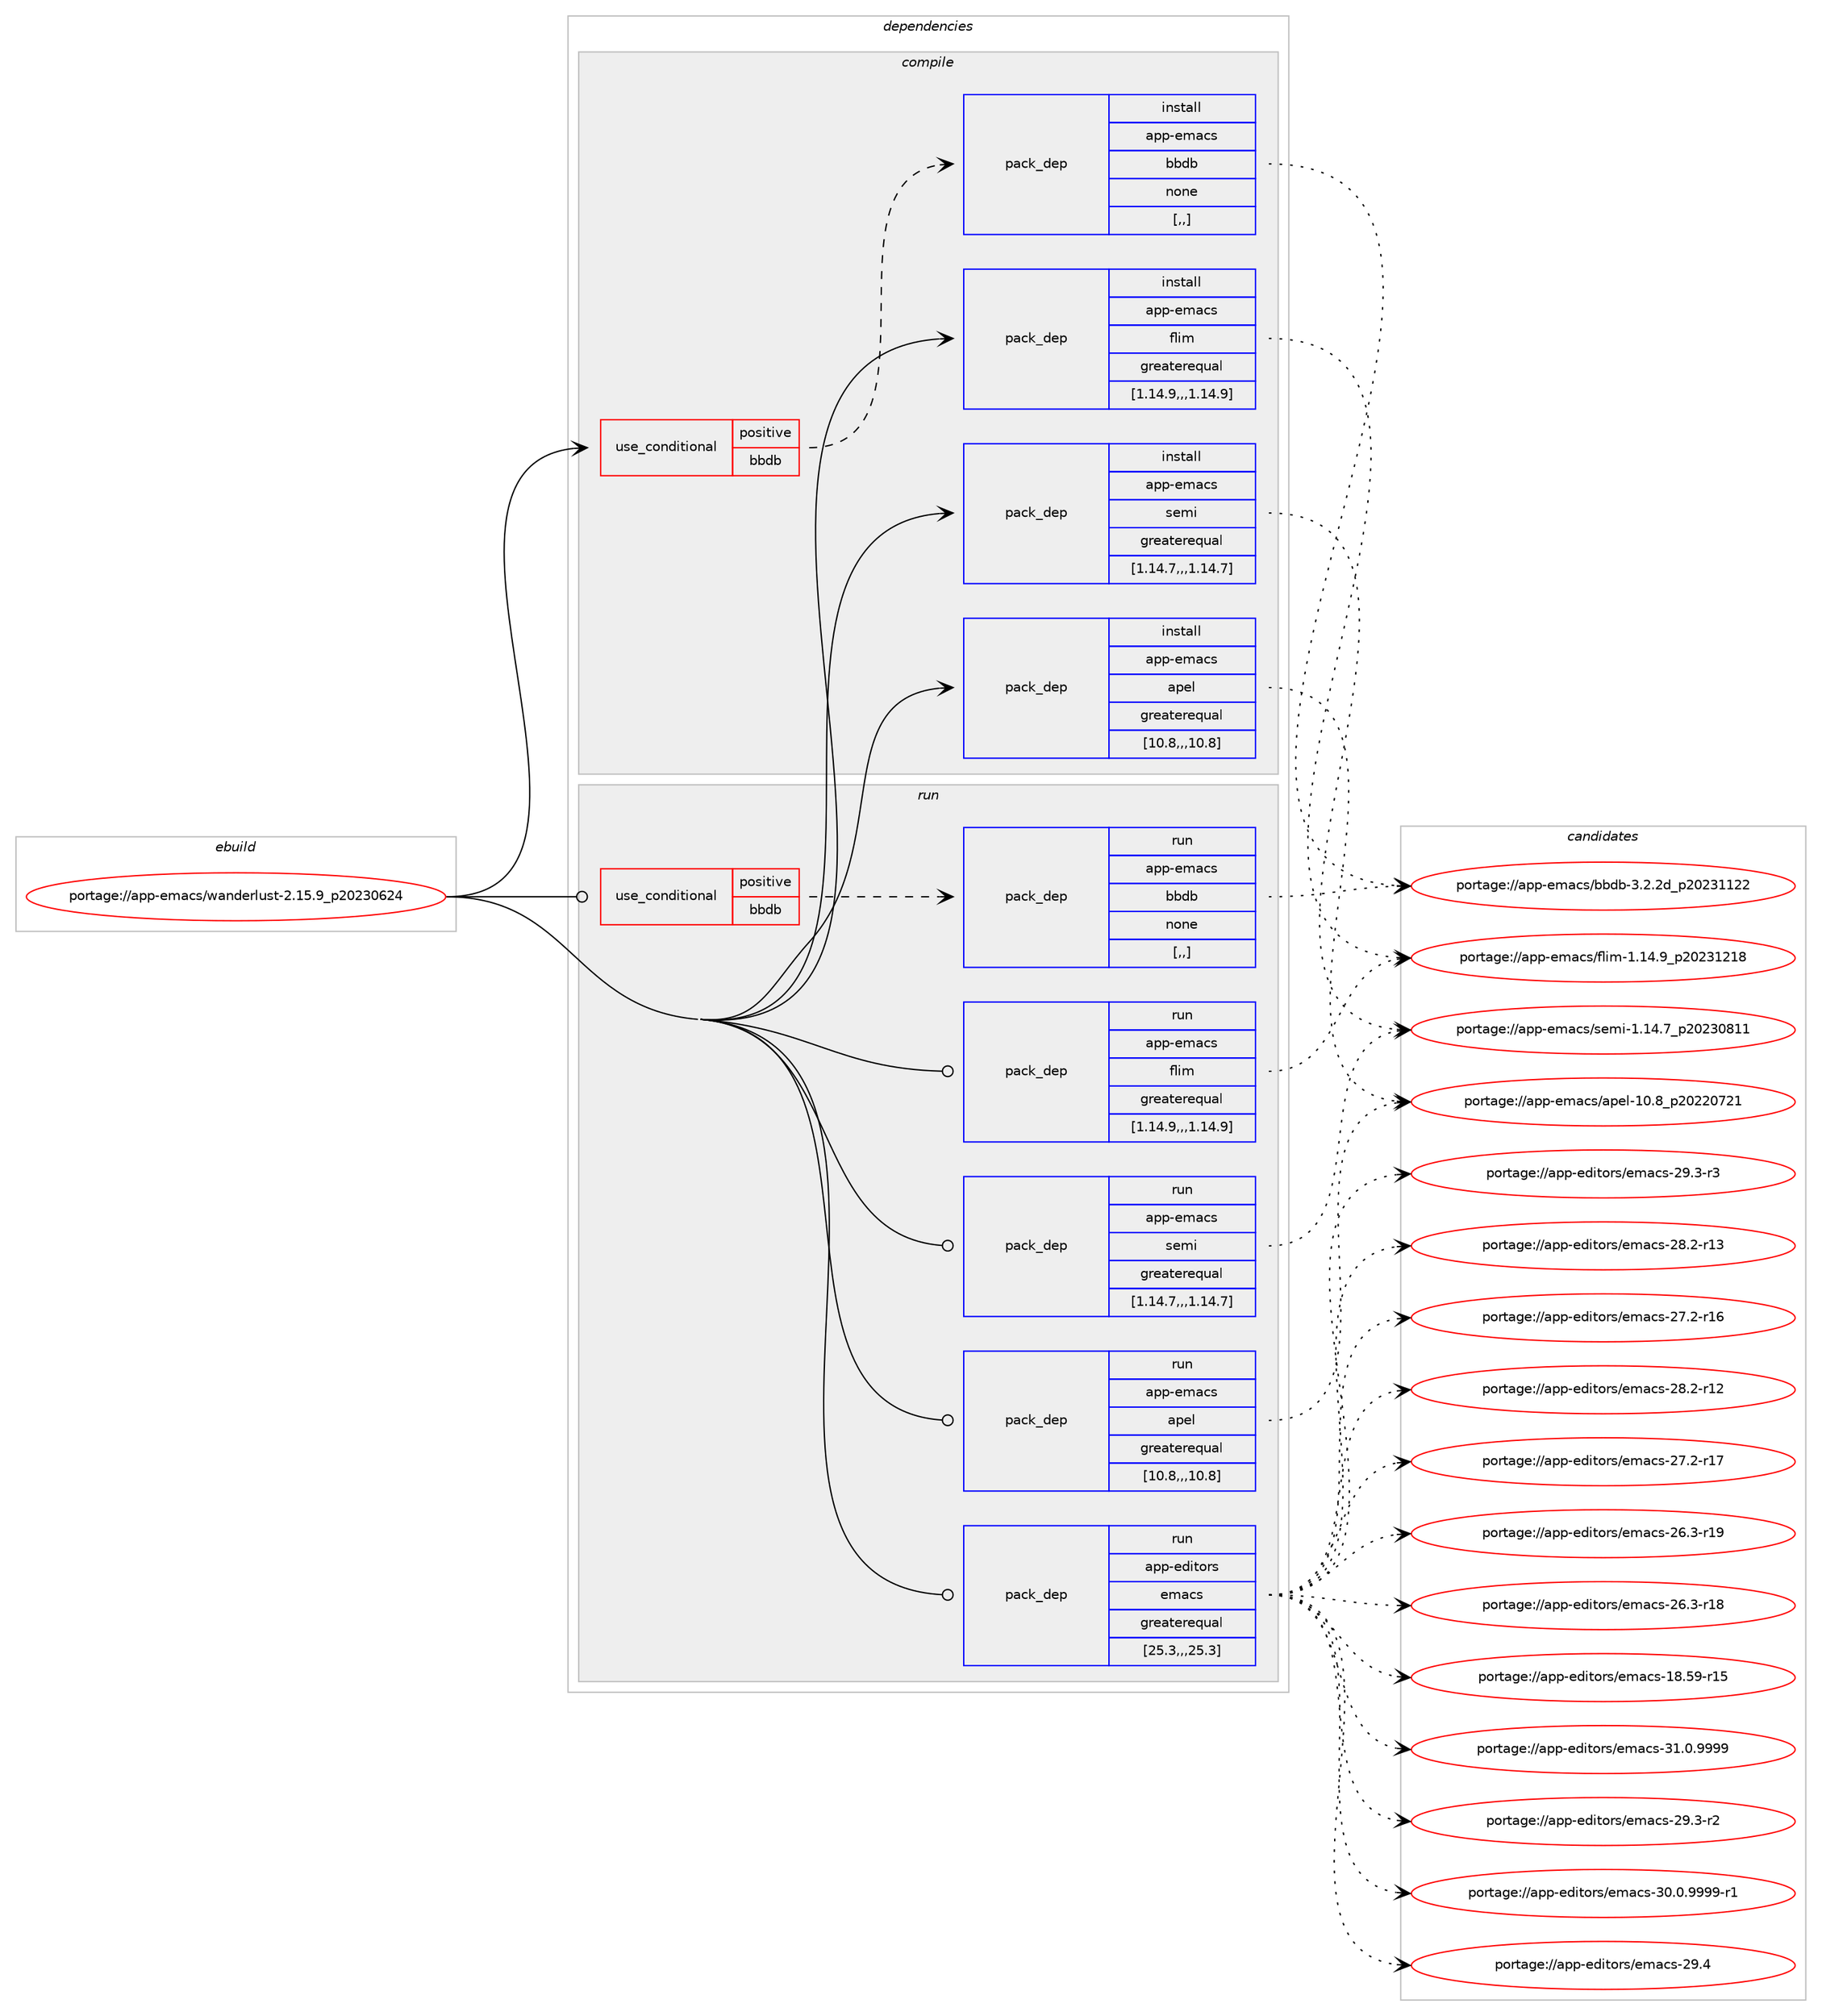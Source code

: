 digraph prolog {

# *************
# Graph options
# *************

newrank=true;
concentrate=true;
compound=true;
graph [rankdir=LR,fontname=Helvetica,fontsize=10,ranksep=1.5];#, ranksep=2.5, nodesep=0.2];
edge  [arrowhead=vee];
node  [fontname=Helvetica,fontsize=10];

# **********
# The ebuild
# **********

subgraph cluster_leftcol {
color=gray;
label=<<i>ebuild</i>>;
id [label="portage://app-emacs/wanderlust-2.15.9_p20230624", color=red, width=4, href="../app-emacs/wanderlust-2.15.9_p20230624.svg"];
}

# ****************
# The dependencies
# ****************

subgraph cluster_midcol {
color=gray;
label=<<i>dependencies</i>>;
subgraph cluster_compile {
fillcolor="#eeeeee";
style=filled;
label=<<i>compile</i>>;
subgraph cond6205 {
dependency23426 [label=<<TABLE BORDER="0" CELLBORDER="1" CELLSPACING="0" CELLPADDING="4"><TR><TD ROWSPAN="3" CELLPADDING="10">use_conditional</TD></TR><TR><TD>positive</TD></TR><TR><TD>bbdb</TD></TR></TABLE>>, shape=none, color=red];
subgraph pack17064 {
dependency23427 [label=<<TABLE BORDER="0" CELLBORDER="1" CELLSPACING="0" CELLPADDING="4" WIDTH="220"><TR><TD ROWSPAN="6" CELLPADDING="30">pack_dep</TD></TR><TR><TD WIDTH="110">install</TD></TR><TR><TD>app-emacs</TD></TR><TR><TD>bbdb</TD></TR><TR><TD>none</TD></TR><TR><TD>[,,]</TD></TR></TABLE>>, shape=none, color=blue];
}
dependency23426:e -> dependency23427:w [weight=20,style="dashed",arrowhead="vee"];
}
id:e -> dependency23426:w [weight=20,style="solid",arrowhead="vee"];
subgraph pack17065 {
dependency23428 [label=<<TABLE BORDER="0" CELLBORDER="1" CELLSPACING="0" CELLPADDING="4" WIDTH="220"><TR><TD ROWSPAN="6" CELLPADDING="30">pack_dep</TD></TR><TR><TD WIDTH="110">install</TD></TR><TR><TD>app-emacs</TD></TR><TR><TD>apel</TD></TR><TR><TD>greaterequal</TD></TR><TR><TD>[10.8,,,10.8]</TD></TR></TABLE>>, shape=none, color=blue];
}
id:e -> dependency23428:w [weight=20,style="solid",arrowhead="vee"];
subgraph pack17066 {
dependency23429 [label=<<TABLE BORDER="0" CELLBORDER="1" CELLSPACING="0" CELLPADDING="4" WIDTH="220"><TR><TD ROWSPAN="6" CELLPADDING="30">pack_dep</TD></TR><TR><TD WIDTH="110">install</TD></TR><TR><TD>app-emacs</TD></TR><TR><TD>flim</TD></TR><TR><TD>greaterequal</TD></TR><TR><TD>[1.14.9,,,1.14.9]</TD></TR></TABLE>>, shape=none, color=blue];
}
id:e -> dependency23429:w [weight=20,style="solid",arrowhead="vee"];
subgraph pack17067 {
dependency23430 [label=<<TABLE BORDER="0" CELLBORDER="1" CELLSPACING="0" CELLPADDING="4" WIDTH="220"><TR><TD ROWSPAN="6" CELLPADDING="30">pack_dep</TD></TR><TR><TD WIDTH="110">install</TD></TR><TR><TD>app-emacs</TD></TR><TR><TD>semi</TD></TR><TR><TD>greaterequal</TD></TR><TR><TD>[1.14.7,,,1.14.7]</TD></TR></TABLE>>, shape=none, color=blue];
}
id:e -> dependency23430:w [weight=20,style="solid",arrowhead="vee"];
}
subgraph cluster_compileandrun {
fillcolor="#eeeeee";
style=filled;
label=<<i>compile and run</i>>;
}
subgraph cluster_run {
fillcolor="#eeeeee";
style=filled;
label=<<i>run</i>>;
subgraph cond6206 {
dependency23431 [label=<<TABLE BORDER="0" CELLBORDER="1" CELLSPACING="0" CELLPADDING="4"><TR><TD ROWSPAN="3" CELLPADDING="10">use_conditional</TD></TR><TR><TD>positive</TD></TR><TR><TD>bbdb</TD></TR></TABLE>>, shape=none, color=red];
subgraph pack17068 {
dependency23432 [label=<<TABLE BORDER="0" CELLBORDER="1" CELLSPACING="0" CELLPADDING="4" WIDTH="220"><TR><TD ROWSPAN="6" CELLPADDING="30">pack_dep</TD></TR><TR><TD WIDTH="110">run</TD></TR><TR><TD>app-emacs</TD></TR><TR><TD>bbdb</TD></TR><TR><TD>none</TD></TR><TR><TD>[,,]</TD></TR></TABLE>>, shape=none, color=blue];
}
dependency23431:e -> dependency23432:w [weight=20,style="dashed",arrowhead="vee"];
}
id:e -> dependency23431:w [weight=20,style="solid",arrowhead="odot"];
subgraph pack17069 {
dependency23433 [label=<<TABLE BORDER="0" CELLBORDER="1" CELLSPACING="0" CELLPADDING="4" WIDTH="220"><TR><TD ROWSPAN="6" CELLPADDING="30">pack_dep</TD></TR><TR><TD WIDTH="110">run</TD></TR><TR><TD>app-editors</TD></TR><TR><TD>emacs</TD></TR><TR><TD>greaterequal</TD></TR><TR><TD>[25.3,,,25.3]</TD></TR></TABLE>>, shape=none, color=blue];
}
id:e -> dependency23433:w [weight=20,style="solid",arrowhead="odot"];
subgraph pack17070 {
dependency23434 [label=<<TABLE BORDER="0" CELLBORDER="1" CELLSPACING="0" CELLPADDING="4" WIDTH="220"><TR><TD ROWSPAN="6" CELLPADDING="30">pack_dep</TD></TR><TR><TD WIDTH="110">run</TD></TR><TR><TD>app-emacs</TD></TR><TR><TD>apel</TD></TR><TR><TD>greaterequal</TD></TR><TR><TD>[10.8,,,10.8]</TD></TR></TABLE>>, shape=none, color=blue];
}
id:e -> dependency23434:w [weight=20,style="solid",arrowhead="odot"];
subgraph pack17071 {
dependency23435 [label=<<TABLE BORDER="0" CELLBORDER="1" CELLSPACING="0" CELLPADDING="4" WIDTH="220"><TR><TD ROWSPAN="6" CELLPADDING="30">pack_dep</TD></TR><TR><TD WIDTH="110">run</TD></TR><TR><TD>app-emacs</TD></TR><TR><TD>flim</TD></TR><TR><TD>greaterequal</TD></TR><TR><TD>[1.14.9,,,1.14.9]</TD></TR></TABLE>>, shape=none, color=blue];
}
id:e -> dependency23435:w [weight=20,style="solid",arrowhead="odot"];
subgraph pack17072 {
dependency23436 [label=<<TABLE BORDER="0" CELLBORDER="1" CELLSPACING="0" CELLPADDING="4" WIDTH="220"><TR><TD ROWSPAN="6" CELLPADDING="30">pack_dep</TD></TR><TR><TD WIDTH="110">run</TD></TR><TR><TD>app-emacs</TD></TR><TR><TD>semi</TD></TR><TR><TD>greaterequal</TD></TR><TR><TD>[1.14.7,,,1.14.7]</TD></TR></TABLE>>, shape=none, color=blue];
}
id:e -> dependency23436:w [weight=20,style="solid",arrowhead="odot"];
}
}

# **************
# The candidates
# **************

subgraph cluster_choices {
rank=same;
color=gray;
label=<<i>candidates</i>>;

subgraph choice17064 {
color=black;
nodesep=1;
choice9711211245101109979911547989810098455146504650100951125048505149495050 [label="portage://app-emacs/bbdb-3.2.2d_p20231122", color=red, width=4,href="../app-emacs/bbdb-3.2.2d_p20231122.svg"];
dependency23427:e -> choice9711211245101109979911547989810098455146504650100951125048505149495050:w [style=dotted,weight="100"];
}
subgraph choice17065 {
color=black;
nodesep=1;
choice9711211245101109979911547971121011084549484656951125048505048555049 [label="portage://app-emacs/apel-10.8_p20220721", color=red, width=4,href="../app-emacs/apel-10.8_p20220721.svg"];
dependency23428:e -> choice9711211245101109979911547971121011084549484656951125048505048555049:w [style=dotted,weight="100"];
}
subgraph choice17066 {
color=black;
nodesep=1;
choice971121124510110997991154710210810510945494649524657951125048505149504956 [label="portage://app-emacs/flim-1.14.9_p20231218", color=red, width=4,href="../app-emacs/flim-1.14.9_p20231218.svg"];
dependency23429:e -> choice971121124510110997991154710210810510945494649524657951125048505149504956:w [style=dotted,weight="100"];
}
subgraph choice17067 {
color=black;
nodesep=1;
choice971121124510110997991154711510110910545494649524655951125048505148564949 [label="portage://app-emacs/semi-1.14.7_p20230811", color=red, width=4,href="../app-emacs/semi-1.14.7_p20230811.svg"];
dependency23430:e -> choice971121124510110997991154711510110910545494649524655951125048505148564949:w [style=dotted,weight="100"];
}
subgraph choice17068 {
color=black;
nodesep=1;
choice9711211245101109979911547989810098455146504650100951125048505149495050 [label="portage://app-emacs/bbdb-3.2.2d_p20231122", color=red, width=4,href="../app-emacs/bbdb-3.2.2d_p20231122.svg"];
dependency23432:e -> choice9711211245101109979911547989810098455146504650100951125048505149495050:w [style=dotted,weight="100"];
}
subgraph choice17069 {
color=black;
nodesep=1;
choice971121124510110010511611111411547101109979911545514946484657575757 [label="portage://app-editors/emacs-31.0.9999", color=red, width=4,href="../app-editors/emacs-31.0.9999.svg"];
choice9711211245101100105116111114115471011099799115455148464846575757574511449 [label="portage://app-editors/emacs-30.0.9999-r1", color=red, width=4,href="../app-editors/emacs-30.0.9999-r1.svg"];
choice97112112451011001051161111141154710110997991154550574652 [label="portage://app-editors/emacs-29.4", color=red, width=4,href="../app-editors/emacs-29.4.svg"];
choice971121124510110010511611111411547101109979911545505746514511451 [label="portage://app-editors/emacs-29.3-r3", color=red, width=4,href="../app-editors/emacs-29.3-r3.svg"];
choice971121124510110010511611111411547101109979911545505746514511450 [label="portage://app-editors/emacs-29.3-r2", color=red, width=4,href="../app-editors/emacs-29.3-r2.svg"];
choice97112112451011001051161111141154710110997991154550564650451144951 [label="portage://app-editors/emacs-28.2-r13", color=red, width=4,href="../app-editors/emacs-28.2-r13.svg"];
choice97112112451011001051161111141154710110997991154550564650451144950 [label="portage://app-editors/emacs-28.2-r12", color=red, width=4,href="../app-editors/emacs-28.2-r12.svg"];
choice97112112451011001051161111141154710110997991154550554650451144955 [label="portage://app-editors/emacs-27.2-r17", color=red, width=4,href="../app-editors/emacs-27.2-r17.svg"];
choice97112112451011001051161111141154710110997991154550554650451144954 [label="portage://app-editors/emacs-27.2-r16", color=red, width=4,href="../app-editors/emacs-27.2-r16.svg"];
choice97112112451011001051161111141154710110997991154550544651451144957 [label="portage://app-editors/emacs-26.3-r19", color=red, width=4,href="../app-editors/emacs-26.3-r19.svg"];
choice97112112451011001051161111141154710110997991154550544651451144956 [label="portage://app-editors/emacs-26.3-r18", color=red, width=4,href="../app-editors/emacs-26.3-r18.svg"];
choice9711211245101100105116111114115471011099799115454956465357451144953 [label="portage://app-editors/emacs-18.59-r15", color=red, width=4,href="../app-editors/emacs-18.59-r15.svg"];
dependency23433:e -> choice971121124510110010511611111411547101109979911545514946484657575757:w [style=dotted,weight="100"];
dependency23433:e -> choice9711211245101100105116111114115471011099799115455148464846575757574511449:w [style=dotted,weight="100"];
dependency23433:e -> choice97112112451011001051161111141154710110997991154550574652:w [style=dotted,weight="100"];
dependency23433:e -> choice971121124510110010511611111411547101109979911545505746514511451:w [style=dotted,weight="100"];
dependency23433:e -> choice971121124510110010511611111411547101109979911545505746514511450:w [style=dotted,weight="100"];
dependency23433:e -> choice97112112451011001051161111141154710110997991154550564650451144951:w [style=dotted,weight="100"];
dependency23433:e -> choice97112112451011001051161111141154710110997991154550564650451144950:w [style=dotted,weight="100"];
dependency23433:e -> choice97112112451011001051161111141154710110997991154550554650451144955:w [style=dotted,weight="100"];
dependency23433:e -> choice97112112451011001051161111141154710110997991154550554650451144954:w [style=dotted,weight="100"];
dependency23433:e -> choice97112112451011001051161111141154710110997991154550544651451144957:w [style=dotted,weight="100"];
dependency23433:e -> choice97112112451011001051161111141154710110997991154550544651451144956:w [style=dotted,weight="100"];
dependency23433:e -> choice9711211245101100105116111114115471011099799115454956465357451144953:w [style=dotted,weight="100"];
}
subgraph choice17070 {
color=black;
nodesep=1;
choice9711211245101109979911547971121011084549484656951125048505048555049 [label="portage://app-emacs/apel-10.8_p20220721", color=red, width=4,href="../app-emacs/apel-10.8_p20220721.svg"];
dependency23434:e -> choice9711211245101109979911547971121011084549484656951125048505048555049:w [style=dotted,weight="100"];
}
subgraph choice17071 {
color=black;
nodesep=1;
choice971121124510110997991154710210810510945494649524657951125048505149504956 [label="portage://app-emacs/flim-1.14.9_p20231218", color=red, width=4,href="../app-emacs/flim-1.14.9_p20231218.svg"];
dependency23435:e -> choice971121124510110997991154710210810510945494649524657951125048505149504956:w [style=dotted,weight="100"];
}
subgraph choice17072 {
color=black;
nodesep=1;
choice971121124510110997991154711510110910545494649524655951125048505148564949 [label="portage://app-emacs/semi-1.14.7_p20230811", color=red, width=4,href="../app-emacs/semi-1.14.7_p20230811.svg"];
dependency23436:e -> choice971121124510110997991154711510110910545494649524655951125048505148564949:w [style=dotted,weight="100"];
}
}

}
